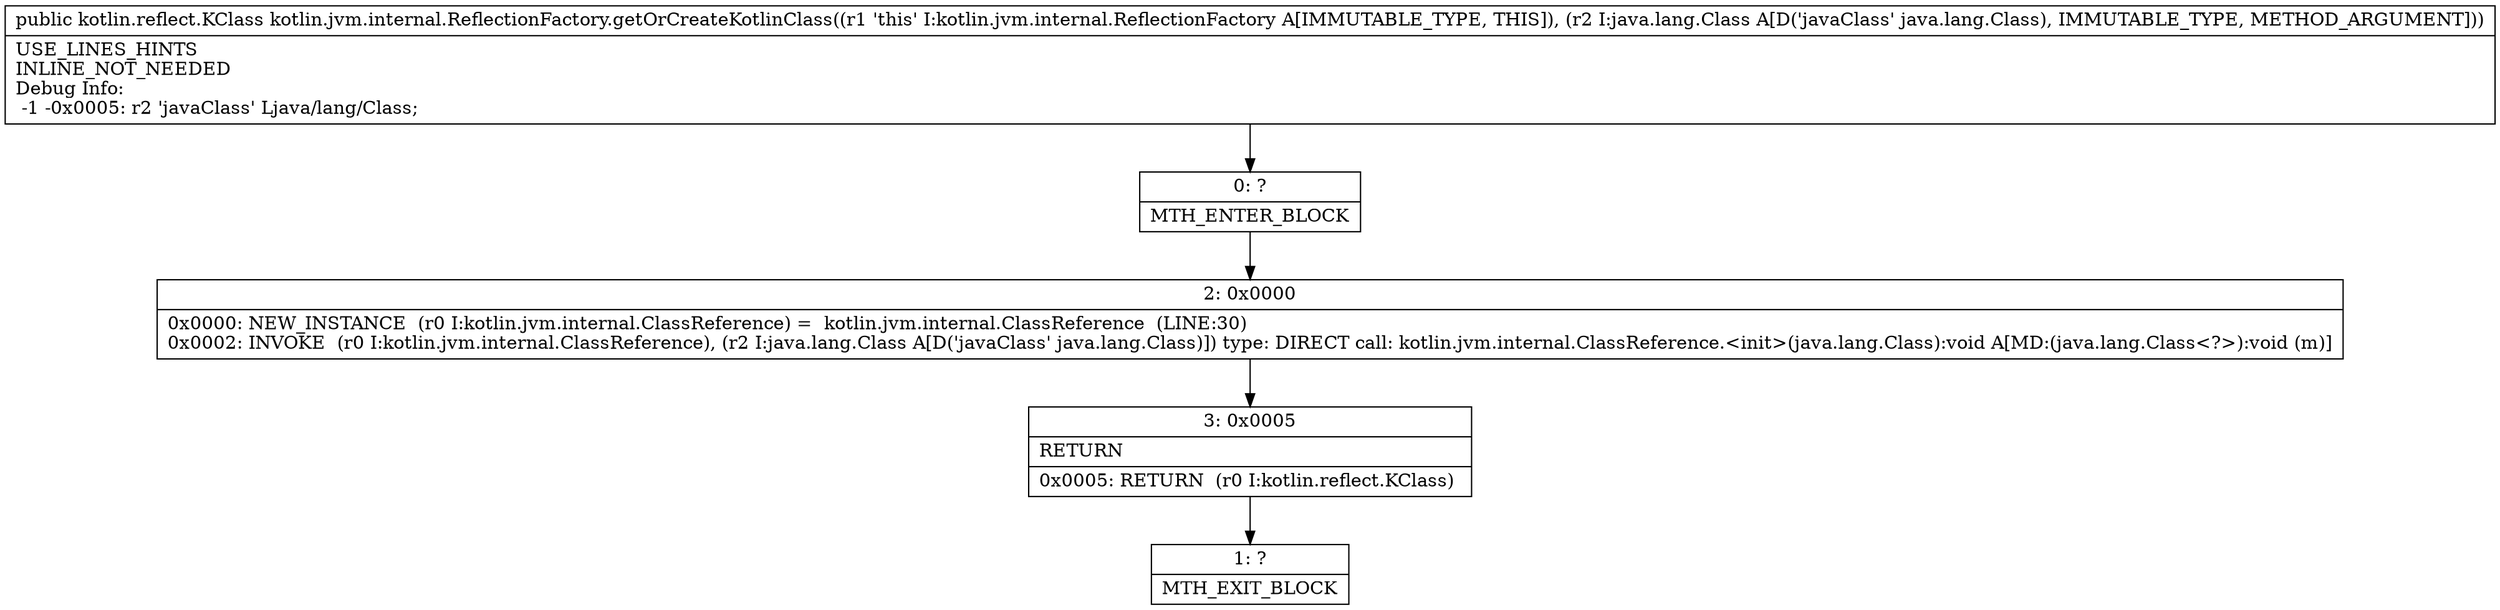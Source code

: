 digraph "CFG forkotlin.jvm.internal.ReflectionFactory.getOrCreateKotlinClass(Ljava\/lang\/Class;)Lkotlin\/reflect\/KClass;" {
Node_0 [shape=record,label="{0\:\ ?|MTH_ENTER_BLOCK\l}"];
Node_2 [shape=record,label="{2\:\ 0x0000|0x0000: NEW_INSTANCE  (r0 I:kotlin.jvm.internal.ClassReference) =  kotlin.jvm.internal.ClassReference  (LINE:30)\l0x0002: INVOKE  (r0 I:kotlin.jvm.internal.ClassReference), (r2 I:java.lang.Class A[D('javaClass' java.lang.Class)]) type: DIRECT call: kotlin.jvm.internal.ClassReference.\<init\>(java.lang.Class):void A[MD:(java.lang.Class\<?\>):void (m)]\l}"];
Node_3 [shape=record,label="{3\:\ 0x0005|RETURN\l|0x0005: RETURN  (r0 I:kotlin.reflect.KClass) \l}"];
Node_1 [shape=record,label="{1\:\ ?|MTH_EXIT_BLOCK\l}"];
MethodNode[shape=record,label="{public kotlin.reflect.KClass kotlin.jvm.internal.ReflectionFactory.getOrCreateKotlinClass((r1 'this' I:kotlin.jvm.internal.ReflectionFactory A[IMMUTABLE_TYPE, THIS]), (r2 I:java.lang.Class A[D('javaClass' java.lang.Class), IMMUTABLE_TYPE, METHOD_ARGUMENT]))  | USE_LINES_HINTS\lINLINE_NOT_NEEDED\lDebug Info:\l  \-1 \-0x0005: r2 'javaClass' Ljava\/lang\/Class;\l}"];
MethodNode -> Node_0;Node_0 -> Node_2;
Node_2 -> Node_3;
Node_3 -> Node_1;
}


